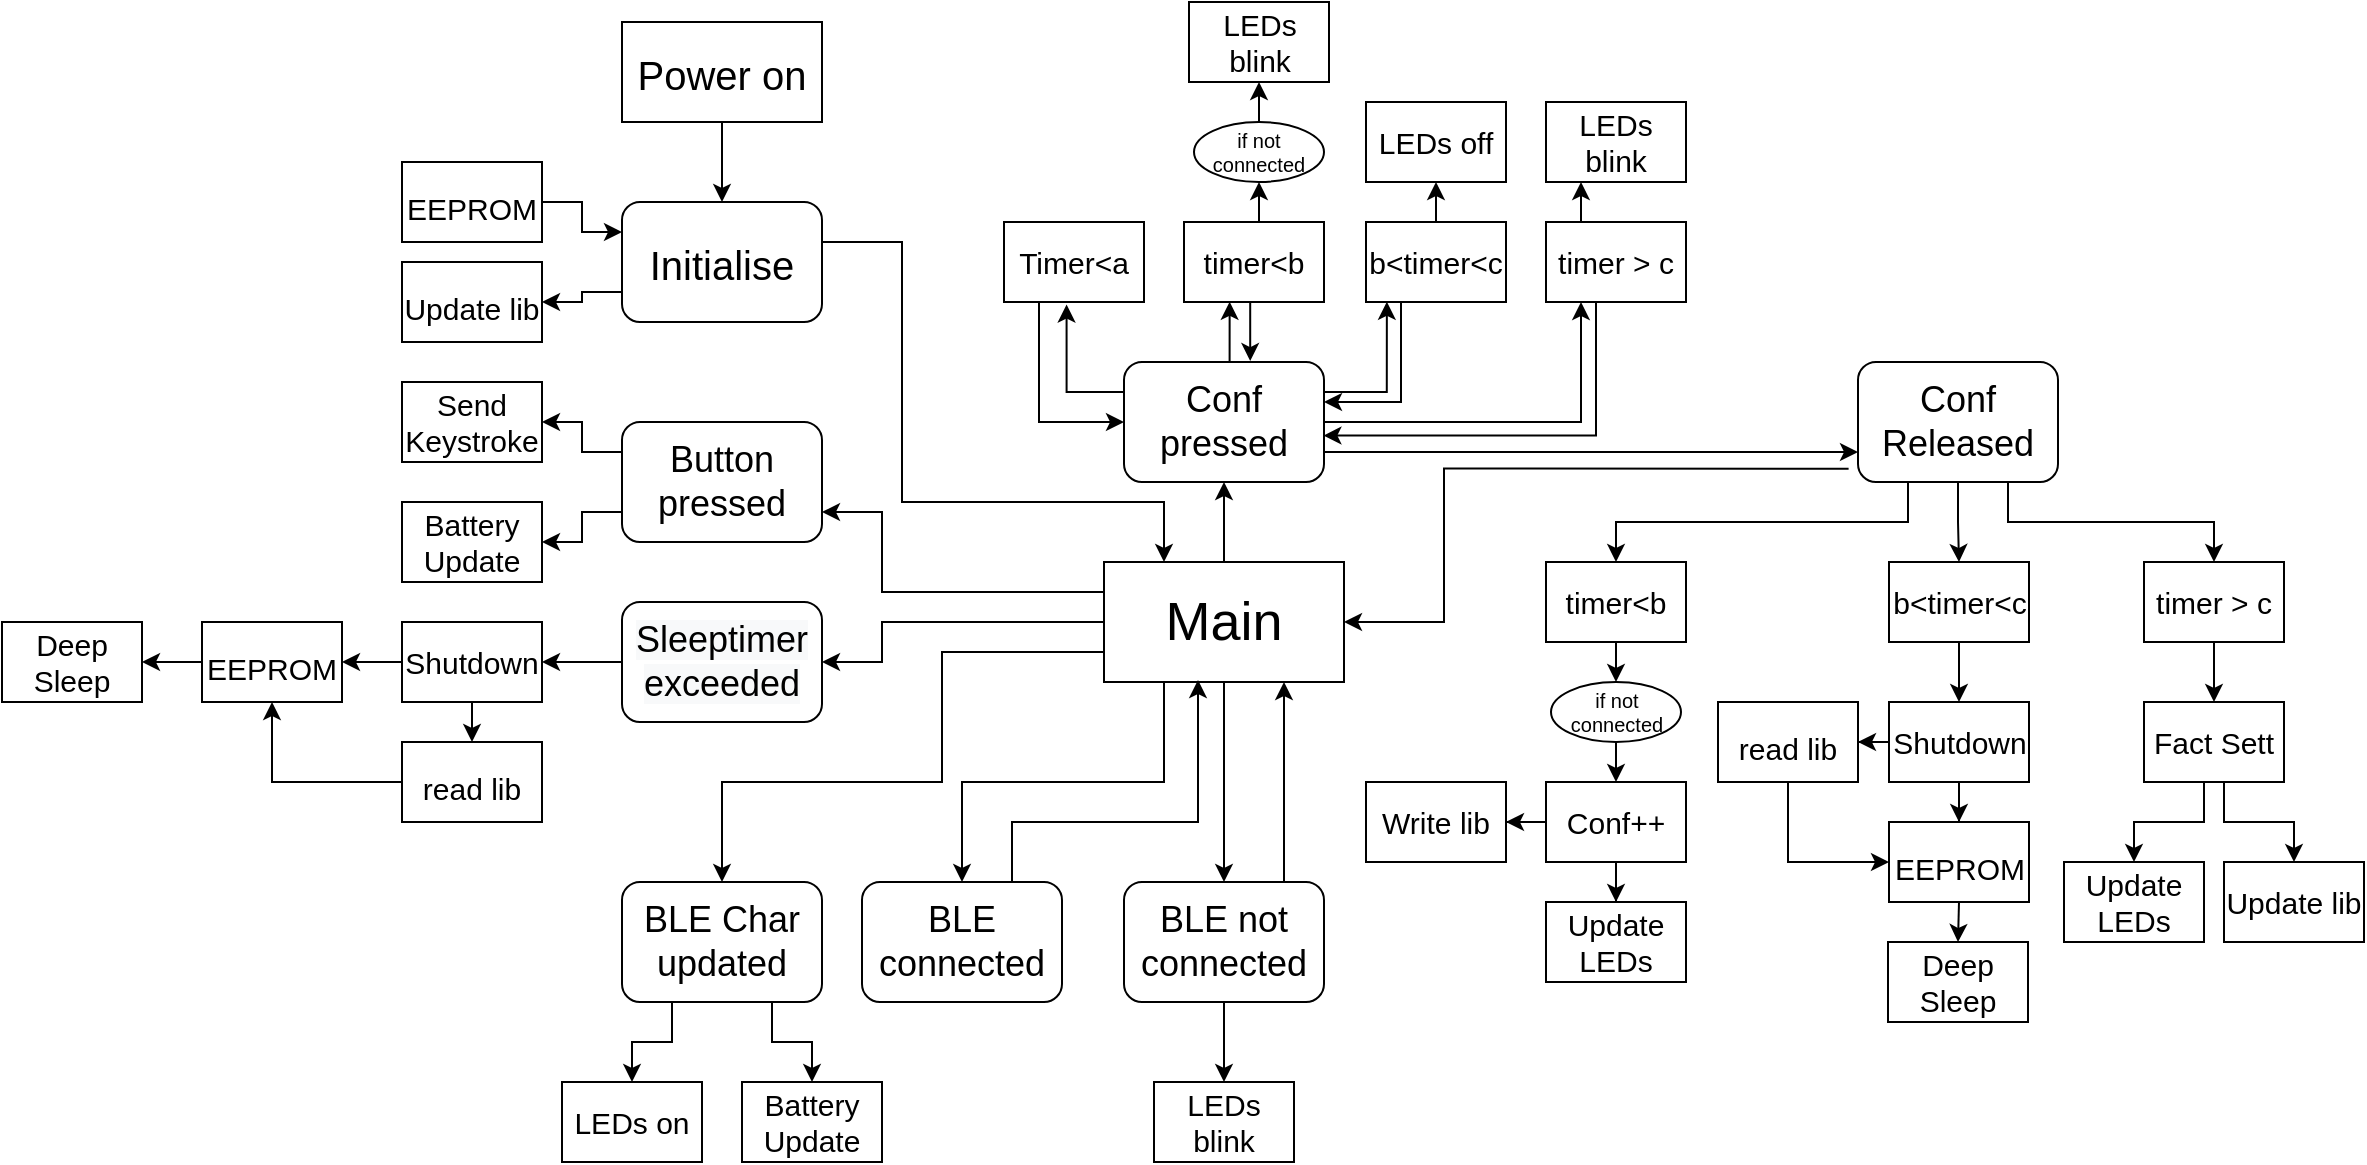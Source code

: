 <mxfile version="15.8.6" type="device"><diagram id="Z94yjj-HfkPt6-_1WQHR" name="Page-1"><mxGraphModel dx="2249" dy="762" grid="1" gridSize="10" guides="1" tooltips="1" connect="1" arrows="1" fold="1" page="1" pageScale="1" pageWidth="827" pageHeight="1169" math="0" shadow="0"><root><mxCell id="0"/><mxCell id="1" parent="0"/><mxCell id="6Ux2BfcbhiUZ5NhxdtOk-13" style="edgeStyle=orthogonalEdgeStyle;rounded=0;orthogonalLoop=1;jettySize=auto;html=1;fontSize=18;" parent="1" source="6Ux2BfcbhiUZ5NhxdtOk-1" target="6Ux2BfcbhiUZ5NhxdtOk-12" edge="1"><mxGeometry relative="1" as="geometry"/></mxCell><mxCell id="6Ux2BfcbhiUZ5NhxdtOk-123" style="edgeStyle=orthogonalEdgeStyle;rounded=0;orthogonalLoop=1;jettySize=auto;html=1;exitX=0;exitY=0.5;exitDx=0;exitDy=0;entryX=1;entryY=0.5;entryDx=0;entryDy=0;fontSize=15;" parent="1" source="6Ux2BfcbhiUZ5NhxdtOk-1" target="6Ux2BfcbhiUZ5NhxdtOk-120" edge="1"><mxGeometry relative="1" as="geometry"><Array as="points"><mxPoint x="360" y="390"/><mxPoint x="360" y="410"/></Array></mxGeometry></mxCell><mxCell id="6Ux2BfcbhiUZ5NhxdtOk-124" style="edgeStyle=orthogonalEdgeStyle;rounded=0;orthogonalLoop=1;jettySize=auto;html=1;exitX=0;exitY=0.75;exitDx=0;exitDy=0;fontSize=15;" parent="1" source="6Ux2BfcbhiUZ5NhxdtOk-1" edge="1"><mxGeometry relative="1" as="geometry"><mxPoint x="280" y="520" as="targetPoint"/><Array as="points"><mxPoint x="390" y="405"/><mxPoint x="390" y="470"/><mxPoint x="280" y="470"/></Array></mxGeometry></mxCell><mxCell id="6Ux2BfcbhiUZ5NhxdtOk-125" style="edgeStyle=orthogonalEdgeStyle;rounded=0;orthogonalLoop=1;jettySize=auto;html=1;exitX=0.25;exitY=1;exitDx=0;exitDy=0;entryX=0.5;entryY=0;entryDx=0;entryDy=0;fontSize=15;" parent="1" source="6Ux2BfcbhiUZ5NhxdtOk-1" target="6Ux2BfcbhiUZ5NhxdtOk-118" edge="1"><mxGeometry relative="1" as="geometry"/></mxCell><mxCell id="6Ux2BfcbhiUZ5NhxdtOk-126" style="edgeStyle=orthogonalEdgeStyle;rounded=0;orthogonalLoop=1;jettySize=auto;html=1;exitX=0.5;exitY=1;exitDx=0;exitDy=0;entryX=0.5;entryY=0;entryDx=0;entryDy=0;fontSize=15;" parent="1" source="6Ux2BfcbhiUZ5NhxdtOk-1" target="6Ux2BfcbhiUZ5NhxdtOk-119" edge="1"><mxGeometry relative="1" as="geometry"/></mxCell><mxCell id="6Ux2BfcbhiUZ5NhxdtOk-161" style="edgeStyle=orthogonalEdgeStyle;rounded=0;orthogonalLoop=1;jettySize=auto;html=1;exitX=0;exitY=0.25;exitDx=0;exitDy=0;entryX=1;entryY=0.75;entryDx=0;entryDy=0;fontSize=15;" parent="1" source="6Ux2BfcbhiUZ5NhxdtOk-1" target="6Ux2BfcbhiUZ5NhxdtOk-160" edge="1"><mxGeometry relative="1" as="geometry"><Array as="points"><mxPoint x="360" y="375"/><mxPoint x="360" y="335"/></Array></mxGeometry></mxCell><mxCell id="6Ux2BfcbhiUZ5NhxdtOk-1" value="&lt;font style=&quot;font-size: 27px&quot;&gt;Main&lt;/font&gt;" style="rounded=0;whiteSpace=wrap;html=1;fontSize=27;" parent="1" vertex="1"><mxGeometry x="471" y="360" width="120" height="60" as="geometry"/></mxCell><mxCell id="6Ux2BfcbhiUZ5NhxdtOk-11" style="edgeStyle=orthogonalEdgeStyle;rounded=0;orthogonalLoop=1;jettySize=auto;html=1;exitX=0;exitY=0.75;exitDx=0;exitDy=0;entryX=1;entryY=0.5;entryDx=0;entryDy=0;fontSize=20;" parent="1" source="6Ux2BfcbhiUZ5NhxdtOk-2" target="6Ux2BfcbhiUZ5NhxdtOk-9" edge="1"><mxGeometry relative="1" as="geometry"/></mxCell><mxCell id="6Ux2BfcbhiUZ5NhxdtOk-157" style="edgeStyle=orthogonalEdgeStyle;rounded=0;orthogonalLoop=1;jettySize=auto;html=1;exitX=1;exitY=0.5;exitDx=0;exitDy=0;entryX=0.25;entryY=0;entryDx=0;entryDy=0;fontSize=15;" parent="1" source="6Ux2BfcbhiUZ5NhxdtOk-2" target="6Ux2BfcbhiUZ5NhxdtOk-1" edge="1"><mxGeometry relative="1" as="geometry"><Array as="points"><mxPoint x="370" y="200"/><mxPoint x="370" y="330"/><mxPoint x="501" y="330"/></Array></mxGeometry></mxCell><mxCell id="6Ux2BfcbhiUZ5NhxdtOk-2" value="&lt;font style=&quot;font-size: 20px&quot;&gt;Initialise&lt;/font&gt;" style="rounded=1;whiteSpace=wrap;html=1;fontSize=27;" parent="1" vertex="1"><mxGeometry x="230" y="180" width="100" height="60" as="geometry"/></mxCell><mxCell id="6Ux2BfcbhiUZ5NhxdtOk-6" style="edgeStyle=orthogonalEdgeStyle;rounded=0;orthogonalLoop=1;jettySize=auto;html=1;fontSize=20;" parent="1" source="6Ux2BfcbhiUZ5NhxdtOk-5" target="6Ux2BfcbhiUZ5NhxdtOk-2" edge="1"><mxGeometry relative="1" as="geometry"/></mxCell><mxCell id="6Ux2BfcbhiUZ5NhxdtOk-5" value="&lt;font style=&quot;font-size: 20px&quot;&gt;Power on&lt;/font&gt;" style="rounded=0;whiteSpace=wrap;html=1;fontSize=27;" parent="1" vertex="1"><mxGeometry x="230" y="90" width="100" height="50" as="geometry"/></mxCell><mxCell id="6Ux2BfcbhiUZ5NhxdtOk-8" style="edgeStyle=orthogonalEdgeStyle;rounded=0;orthogonalLoop=1;jettySize=auto;html=1;fontSize=20;entryX=0;entryY=0.25;entryDx=0;entryDy=0;" parent="1" source="6Ux2BfcbhiUZ5NhxdtOk-7" target="6Ux2BfcbhiUZ5NhxdtOk-2" edge="1"><mxGeometry relative="1" as="geometry"/></mxCell><mxCell id="6Ux2BfcbhiUZ5NhxdtOk-7" value="&lt;font style=&quot;font-size: 15px&quot;&gt;EEPROM&lt;/font&gt;" style="rounded=0;whiteSpace=wrap;html=1;fontSize=27;" parent="1" vertex="1"><mxGeometry x="120" y="160" width="70" height="40" as="geometry"/></mxCell><mxCell id="6Ux2BfcbhiUZ5NhxdtOk-9" value="&lt;font style=&quot;font-size: 15px&quot;&gt;Update lib&lt;/font&gt;" style="rounded=0;whiteSpace=wrap;html=1;fontSize=27;" parent="1" vertex="1"><mxGeometry x="120" y="210" width="70" height="40" as="geometry"/></mxCell><mxCell id="6Ux2BfcbhiUZ5NhxdtOk-54" style="edgeStyle=orthogonalEdgeStyle;rounded=0;orthogonalLoop=1;jettySize=auto;html=1;exitX=0;exitY=0.25;exitDx=0;exitDy=0;entryX=0.447;entryY=1.032;entryDx=0;entryDy=0;entryPerimeter=0;fontSize=15;" parent="1" source="6Ux2BfcbhiUZ5NhxdtOk-12" target="6Ux2BfcbhiUZ5NhxdtOk-50" edge="1"><mxGeometry relative="1" as="geometry"/></mxCell><mxCell id="6Ux2BfcbhiUZ5NhxdtOk-56" value="" style="edgeStyle=orthogonalEdgeStyle;rounded=0;orthogonalLoop=1;jettySize=auto;html=1;fontSize=15;" parent="1" source="6Ux2BfcbhiUZ5NhxdtOk-12" target="6Ux2BfcbhiUZ5NhxdtOk-55" edge="1"><mxGeometry relative="1" as="geometry"><Array as="points"><mxPoint x="621" y="305"/><mxPoint x="621" y="305"/></Array></mxGeometry></mxCell><mxCell id="6Ux2BfcbhiUZ5NhxdtOk-61" style="edgeStyle=orthogonalEdgeStyle;rounded=0;orthogonalLoop=1;jettySize=auto;html=1;exitX=1;exitY=0.25;exitDx=0;exitDy=0;entryX=0.149;entryY=0.997;entryDx=0;entryDy=0;entryPerimeter=0;fontSize=15;" parent="1" source="6Ux2BfcbhiUZ5NhxdtOk-12" target="6Ux2BfcbhiUZ5NhxdtOk-21" edge="1"><mxGeometry relative="1" as="geometry"/></mxCell><mxCell id="6Ux2BfcbhiUZ5NhxdtOk-63" style="edgeStyle=orthogonalEdgeStyle;rounded=0;orthogonalLoop=1;jettySize=auto;html=1;exitX=1;exitY=0.5;exitDx=0;exitDy=0;entryX=0.25;entryY=1;entryDx=0;entryDy=0;fontSize=15;" parent="1" source="6Ux2BfcbhiUZ5NhxdtOk-12" target="6Ux2BfcbhiUZ5NhxdtOk-30" edge="1"><mxGeometry relative="1" as="geometry"/></mxCell><mxCell id="6Ux2BfcbhiUZ5NhxdtOk-67" style="edgeStyle=orthogonalEdgeStyle;rounded=0;orthogonalLoop=1;jettySize=auto;html=1;exitX=0.5;exitY=0;exitDx=0;exitDy=0;entryX=0.326;entryY=0.997;entryDx=0;entryDy=0;entryPerimeter=0;fontSize=15;" parent="1" source="6Ux2BfcbhiUZ5NhxdtOk-12" target="6Ux2BfcbhiUZ5NhxdtOk-66" edge="1"><mxGeometry relative="1" as="geometry"/></mxCell><mxCell id="6Ux2BfcbhiUZ5NhxdtOk-12" value="&lt;font style=&quot;font-size: 18px&quot;&gt;Conf pressed&lt;/font&gt;" style="rounded=1;whiteSpace=wrap;html=1;fontSize=18;" parent="1" vertex="1"><mxGeometry x="481" y="260" width="100" height="60" as="geometry"/></mxCell><mxCell id="6Ux2BfcbhiUZ5NhxdtOk-24" style="edgeStyle=orthogonalEdgeStyle;rounded=0;orthogonalLoop=1;jettySize=auto;html=1;exitX=0.5;exitY=0;exitDx=0;exitDy=0;entryX=0.5;entryY=1;entryDx=0;entryDy=0;fontSize=15;" parent="1" source="6Ux2BfcbhiUZ5NhxdtOk-21" target="6Ux2BfcbhiUZ5NhxdtOk-23" edge="1"><mxGeometry relative="1" as="geometry"/></mxCell><mxCell id="6Ux2BfcbhiUZ5NhxdtOk-62" style="edgeStyle=orthogonalEdgeStyle;rounded=0;orthogonalLoop=1;jettySize=auto;html=1;exitX=0.25;exitY=1;exitDx=0;exitDy=0;entryX=1;entryY=0.333;entryDx=0;entryDy=0;entryPerimeter=0;fontSize=15;" parent="1" source="6Ux2BfcbhiUZ5NhxdtOk-21" target="6Ux2BfcbhiUZ5NhxdtOk-12" edge="1"><mxGeometry relative="1" as="geometry"/></mxCell><mxCell id="6Ux2BfcbhiUZ5NhxdtOk-21" value="&lt;font style=&quot;font-size: 15px&quot;&gt;b&amp;lt;timer&amp;lt;c&lt;/font&gt;" style="rounded=0;whiteSpace=wrap;html=1;fontSize=10;" parent="1" vertex="1"><mxGeometry x="602" y="190" width="70" height="40" as="geometry"/></mxCell><mxCell id="6Ux2BfcbhiUZ5NhxdtOk-23" value="LEDs off" style="rounded=0;whiteSpace=wrap;html=1;fontSize=15;" parent="1" vertex="1"><mxGeometry x="602" y="130" width="70" height="40" as="geometry"/></mxCell><mxCell id="6Ux2BfcbhiUZ5NhxdtOk-39" style="edgeStyle=orthogonalEdgeStyle;rounded=0;orthogonalLoop=1;jettySize=auto;html=1;exitX=0.25;exitY=0;exitDx=0;exitDy=0;entryX=0.25;entryY=1;entryDx=0;entryDy=0;fontSize=15;" parent="1" source="6Ux2BfcbhiUZ5NhxdtOk-30" target="6Ux2BfcbhiUZ5NhxdtOk-34" edge="1"><mxGeometry relative="1" as="geometry"/></mxCell><mxCell id="6Ux2BfcbhiUZ5NhxdtOk-65" style="edgeStyle=orthogonalEdgeStyle;rounded=0;orthogonalLoop=1;jettySize=auto;html=1;entryX=0.997;entryY=0.613;entryDx=0;entryDy=0;entryPerimeter=0;fontSize=15;" parent="1" source="6Ux2BfcbhiUZ5NhxdtOk-30" target="6Ux2BfcbhiUZ5NhxdtOk-12" edge="1"><mxGeometry relative="1" as="geometry"><Array as="points"><mxPoint x="717" y="297"/></Array></mxGeometry></mxCell><mxCell id="6Ux2BfcbhiUZ5NhxdtOk-30" value="timer &amp;gt; c" style="rounded=0;whiteSpace=wrap;html=1;fontSize=15;" parent="1" vertex="1"><mxGeometry x="692" y="190" width="70" height="40" as="geometry"/></mxCell><mxCell id="6Ux2BfcbhiUZ5NhxdtOk-34" value="LEDs&lt;br&gt;blink" style="rounded=0;whiteSpace=wrap;html=1;fontSize=15;" parent="1" vertex="1"><mxGeometry x="692" y="130" width="70" height="40" as="geometry"/></mxCell><mxCell id="6Ux2BfcbhiUZ5NhxdtOk-53" style="edgeStyle=orthogonalEdgeStyle;rounded=0;orthogonalLoop=1;jettySize=auto;html=1;exitX=0.25;exitY=1;exitDx=0;exitDy=0;entryX=0;entryY=0.5;entryDx=0;entryDy=0;fontSize=15;" parent="1" source="6Ux2BfcbhiUZ5NhxdtOk-50" target="6Ux2BfcbhiUZ5NhxdtOk-12" edge="1"><mxGeometry relative="1" as="geometry"/></mxCell><mxCell id="6Ux2BfcbhiUZ5NhxdtOk-50" value="&lt;font style=&quot;font-size: 15px&quot;&gt;Timer&amp;lt;a&lt;/font&gt;" style="rounded=0;whiteSpace=wrap;html=1;fontSize=10;" parent="1" vertex="1"><mxGeometry x="421" y="190" width="70" height="40" as="geometry"/></mxCell><mxCell id="6Ux2BfcbhiUZ5NhxdtOk-82" style="edgeStyle=orthogonalEdgeStyle;rounded=0;orthogonalLoop=1;jettySize=auto;html=1;exitX=0.25;exitY=1;exitDx=0;exitDy=0;entryX=0.5;entryY=0;entryDx=0;entryDy=0;fontSize=15;" parent="1" source="6Ux2BfcbhiUZ5NhxdtOk-55" target="6Ux2BfcbhiUZ5NhxdtOk-81" edge="1"><mxGeometry relative="1" as="geometry"/></mxCell><mxCell id="6Ux2BfcbhiUZ5NhxdtOk-84" style="edgeStyle=orthogonalEdgeStyle;rounded=0;orthogonalLoop=1;jettySize=auto;html=1;exitX=0.75;exitY=1;exitDx=0;exitDy=0;entryX=0.5;entryY=0;entryDx=0;entryDy=0;fontSize=15;" parent="1" source="6Ux2BfcbhiUZ5NhxdtOk-55" target="6Ux2BfcbhiUZ5NhxdtOk-80" edge="1"><mxGeometry relative="1" as="geometry"/></mxCell><mxCell id="6Ux2BfcbhiUZ5NhxdtOk-116" style="edgeStyle=orthogonalEdgeStyle;rounded=0;orthogonalLoop=1;jettySize=auto;html=1;exitX=-0.047;exitY=0.889;exitDx=0;exitDy=0;entryX=1;entryY=0.5;entryDx=0;entryDy=0;fontSize=15;exitPerimeter=0;" parent="1" source="6Ux2BfcbhiUZ5NhxdtOk-55" target="6Ux2BfcbhiUZ5NhxdtOk-1" edge="1"><mxGeometry relative="1" as="geometry"><Array as="points"><mxPoint x="641" y="313"/><mxPoint x="641" y="390"/></Array></mxGeometry></mxCell><mxCell id="6Ux2BfcbhiUZ5NhxdtOk-156" style="edgeStyle=orthogonalEdgeStyle;rounded=0;orthogonalLoop=1;jettySize=auto;html=1;exitX=0.5;exitY=1;exitDx=0;exitDy=0;entryX=0.5;entryY=0;entryDx=0;entryDy=0;fontSize=15;" parent="1" source="6Ux2BfcbhiUZ5NhxdtOk-55" target="6Ux2BfcbhiUZ5NhxdtOk-154" edge="1"><mxGeometry relative="1" as="geometry"/></mxCell><mxCell id="6Ux2BfcbhiUZ5NhxdtOk-55" value="Conf Released" style="whiteSpace=wrap;html=1;rounded=1;fontSize=18;" parent="1" vertex="1"><mxGeometry x="848" y="260" width="100" height="60" as="geometry"/></mxCell><mxCell id="6Ux2BfcbhiUZ5NhxdtOk-68" style="edgeStyle=orthogonalEdgeStyle;rounded=0;orthogonalLoop=1;jettySize=auto;html=1;exitX=0.5;exitY=1;exitDx=0;exitDy=0;entryX=0.631;entryY=-0.008;entryDx=0;entryDy=0;entryPerimeter=0;fontSize=15;" parent="1" source="6Ux2BfcbhiUZ5NhxdtOk-66" target="6Ux2BfcbhiUZ5NhxdtOk-12" edge="1"><mxGeometry relative="1" as="geometry"/></mxCell><mxCell id="6Ux2BfcbhiUZ5NhxdtOk-73" style="edgeStyle=orthogonalEdgeStyle;rounded=0;orthogonalLoop=1;jettySize=auto;html=1;exitX=0.5;exitY=0;exitDx=0;exitDy=0;entryX=0.5;entryY=1;entryDx=0;entryDy=0;fontSize=15;" parent="1" source="6Ux2BfcbhiUZ5NhxdtOk-66" target="6Ux2BfcbhiUZ5NhxdtOk-71" edge="1"><mxGeometry relative="1" as="geometry"/></mxCell><mxCell id="6Ux2BfcbhiUZ5NhxdtOk-66" value="&lt;font style=&quot;font-size: 15px&quot;&gt;timer&amp;lt;b&lt;/font&gt;" style="rounded=0;whiteSpace=wrap;html=1;fontSize=10;" parent="1" vertex="1"><mxGeometry x="511" y="190" width="70" height="40" as="geometry"/></mxCell><mxCell id="6Ux2BfcbhiUZ5NhxdtOk-75" style="edgeStyle=orthogonalEdgeStyle;rounded=0;orthogonalLoop=1;jettySize=auto;html=1;exitX=0.5;exitY=0;exitDx=0;exitDy=0;entryX=0.5;entryY=1;entryDx=0;entryDy=0;fontSize=15;" parent="1" source="6Ux2BfcbhiUZ5NhxdtOk-71" target="6Ux2BfcbhiUZ5NhxdtOk-74" edge="1"><mxGeometry relative="1" as="geometry"/></mxCell><mxCell id="6Ux2BfcbhiUZ5NhxdtOk-71" value="if not connected" style="ellipse;whiteSpace=wrap;html=1;rounded=0;fontSize=10;" parent="1" vertex="1"><mxGeometry x="516" y="140" width="65" height="30" as="geometry"/></mxCell><mxCell id="6Ux2BfcbhiUZ5NhxdtOk-74" value="LEDs blink" style="rounded=0;whiteSpace=wrap;html=1;fontSize=15;" parent="1" vertex="1"><mxGeometry x="513.5" y="80" width="70" height="40" as="geometry"/></mxCell><mxCell id="6Ux2BfcbhiUZ5NhxdtOk-113" style="edgeStyle=orthogonalEdgeStyle;rounded=0;orthogonalLoop=1;jettySize=auto;html=1;exitX=0.25;exitY=1;exitDx=0;exitDy=0;fontSize=15;" parent="1" source="6Ux2BfcbhiUZ5NhxdtOk-76" target="6Ux2BfcbhiUZ5NhxdtOk-78" edge="1"><mxGeometry relative="1" as="geometry"><Array as="points"><mxPoint x="1021" y="470"/><mxPoint x="1021" y="490"/><mxPoint x="986" y="490"/></Array></mxGeometry></mxCell><mxCell id="6Ux2BfcbhiUZ5NhxdtOk-115" style="edgeStyle=orthogonalEdgeStyle;rounded=0;orthogonalLoop=1;jettySize=auto;html=1;exitX=0.75;exitY=1;exitDx=0;exitDy=0;entryX=0.5;entryY=0;entryDx=0;entryDy=0;fontSize=15;" parent="1" source="6Ux2BfcbhiUZ5NhxdtOk-76" target="6Ux2BfcbhiUZ5NhxdtOk-77" edge="1"><mxGeometry relative="1" as="geometry"><Array as="points"><mxPoint x="1031" y="470"/><mxPoint x="1031" y="490"/><mxPoint x="1066" y="490"/></Array></mxGeometry></mxCell><mxCell id="6Ux2BfcbhiUZ5NhxdtOk-76" value="Fact Sett" style="rounded=0;whiteSpace=wrap;html=1;fontSize=15;" parent="1" vertex="1"><mxGeometry x="991" y="430" width="70" height="40" as="geometry"/></mxCell><mxCell id="6Ux2BfcbhiUZ5NhxdtOk-77" value="Update lib" style="rounded=0;whiteSpace=wrap;html=1;fontSize=15;" parent="1" vertex="1"><mxGeometry x="1031" y="510" width="70" height="40" as="geometry"/></mxCell><mxCell id="6Ux2BfcbhiUZ5NhxdtOk-78" value="Update LEDs" style="rounded=0;whiteSpace=wrap;html=1;fontSize=15;" parent="1" vertex="1"><mxGeometry x="951" y="510" width="70" height="40" as="geometry"/></mxCell><mxCell id="6Ux2BfcbhiUZ5NhxdtOk-105" style="edgeStyle=orthogonalEdgeStyle;rounded=0;orthogonalLoop=1;jettySize=auto;html=1;exitX=0.5;exitY=1;exitDx=0;exitDy=0;fontSize=15;" parent="1" source="6Ux2BfcbhiUZ5NhxdtOk-79" target="6Ux2BfcbhiUZ5NhxdtOk-94" edge="1"><mxGeometry relative="1" as="geometry"/></mxCell><mxCell id="6Ux2BfcbhiUZ5NhxdtOk-106" style="edgeStyle=orthogonalEdgeStyle;rounded=0;orthogonalLoop=1;jettySize=auto;html=1;exitX=0;exitY=0.5;exitDx=0;exitDy=0;fontSize=15;" parent="1" source="6Ux2BfcbhiUZ5NhxdtOk-79" target="6Ux2BfcbhiUZ5NhxdtOk-96" edge="1"><mxGeometry relative="1" as="geometry"/></mxCell><mxCell id="6Ux2BfcbhiUZ5NhxdtOk-79" value="&lt;font style=&quot;font-size: 15px&quot;&gt;Shutdown&lt;/font&gt;" style="rounded=0;whiteSpace=wrap;html=1;fontSize=10;" parent="1" vertex="1"><mxGeometry x="863.5" y="430" width="70" height="40" as="geometry"/></mxCell><mxCell id="6Ux2BfcbhiUZ5NhxdtOk-108" style="edgeStyle=orthogonalEdgeStyle;rounded=0;orthogonalLoop=1;jettySize=auto;html=1;exitX=0.5;exitY=1;exitDx=0;exitDy=0;fontSize=15;" parent="1" source="6Ux2BfcbhiUZ5NhxdtOk-80" target="6Ux2BfcbhiUZ5NhxdtOk-76" edge="1"><mxGeometry relative="1" as="geometry"/></mxCell><mxCell id="6Ux2BfcbhiUZ5NhxdtOk-80" value="timer &amp;gt; c" style="rounded=0;whiteSpace=wrap;html=1;fontSize=15;" parent="1" vertex="1"><mxGeometry x="991" y="360" width="70" height="40" as="geometry"/></mxCell><mxCell id="6Ux2BfcbhiUZ5NhxdtOk-88" style="edgeStyle=orthogonalEdgeStyle;rounded=0;orthogonalLoop=1;jettySize=auto;html=1;exitX=0.5;exitY=1;exitDx=0;exitDy=0;entryX=0.5;entryY=0;entryDx=0;entryDy=0;fontSize=15;" parent="1" source="6Ux2BfcbhiUZ5NhxdtOk-81" target="6Ux2BfcbhiUZ5NhxdtOk-87" edge="1"><mxGeometry relative="1" as="geometry"/></mxCell><mxCell id="6Ux2BfcbhiUZ5NhxdtOk-81" value="&lt;font style=&quot;font-size: 15px&quot;&gt;timer&amp;lt;b&lt;/font&gt;" style="rounded=0;whiteSpace=wrap;html=1;fontSize=10;" parent="1" vertex="1"><mxGeometry x="692" y="360" width="70" height="40" as="geometry"/></mxCell><mxCell id="6Ux2BfcbhiUZ5NhxdtOk-91" value="" style="edgeStyle=orthogonalEdgeStyle;rounded=0;orthogonalLoop=1;jettySize=auto;html=1;fontSize=15;" parent="1" source="6Ux2BfcbhiUZ5NhxdtOk-85" target="6Ux2BfcbhiUZ5NhxdtOk-90" edge="1"><mxGeometry relative="1" as="geometry"/></mxCell><mxCell id="6Ux2BfcbhiUZ5NhxdtOk-93" value="" style="edgeStyle=orthogonalEdgeStyle;rounded=0;orthogonalLoop=1;jettySize=auto;html=1;fontSize=15;" parent="1" source="6Ux2BfcbhiUZ5NhxdtOk-85" target="6Ux2BfcbhiUZ5NhxdtOk-92" edge="1"><mxGeometry relative="1" as="geometry"/></mxCell><mxCell id="6Ux2BfcbhiUZ5NhxdtOk-85" value="&lt;span style=&quot;font-size: 15px&quot;&gt;Conf++&lt;/span&gt;" style="rounded=0;whiteSpace=wrap;html=1;fontSize=10;" parent="1" vertex="1"><mxGeometry x="692" y="470" width="70" height="40" as="geometry"/></mxCell><mxCell id="6Ux2BfcbhiUZ5NhxdtOk-89" style="edgeStyle=orthogonalEdgeStyle;rounded=0;orthogonalLoop=1;jettySize=auto;html=1;exitX=0.5;exitY=1;exitDx=0;exitDy=0;entryX=0.5;entryY=0;entryDx=0;entryDy=0;fontSize=15;" parent="1" source="6Ux2BfcbhiUZ5NhxdtOk-87" target="6Ux2BfcbhiUZ5NhxdtOk-85" edge="1"><mxGeometry relative="1" as="geometry"/></mxCell><mxCell id="6Ux2BfcbhiUZ5NhxdtOk-87" value="if not connected" style="ellipse;whiteSpace=wrap;html=1;rounded=0;fontSize=10;" parent="1" vertex="1"><mxGeometry x="694.5" y="420" width="65" height="30" as="geometry"/></mxCell><mxCell id="6Ux2BfcbhiUZ5NhxdtOk-90" value="&lt;span style=&quot;font-size: 15px&quot;&gt;Write lib&lt;/span&gt;" style="rounded=0;whiteSpace=wrap;html=1;fontSize=10;" parent="1" vertex="1"><mxGeometry x="602" y="470" width="70" height="40" as="geometry"/></mxCell><mxCell id="6Ux2BfcbhiUZ5NhxdtOk-92" value="&lt;span style=&quot;font-size: 15px&quot;&gt;Update LEDs&lt;/span&gt;" style="rounded=0;whiteSpace=wrap;html=1;fontSize=10;" parent="1" vertex="1"><mxGeometry x="692" y="530" width="70" height="40" as="geometry"/></mxCell><mxCell id="6Ux2BfcbhiUZ5NhxdtOk-104" style="edgeStyle=orthogonalEdgeStyle;rounded=0;orthogonalLoop=1;jettySize=auto;html=1;exitX=0.5;exitY=1;exitDx=0;exitDy=0;entryX=0.5;entryY=0;entryDx=0;entryDy=0;fontSize=15;" parent="1" source="6Ux2BfcbhiUZ5NhxdtOk-94" target="6Ux2BfcbhiUZ5NhxdtOk-103" edge="1"><mxGeometry relative="1" as="geometry"/></mxCell><mxCell id="6Ux2BfcbhiUZ5NhxdtOk-94" value="&lt;font style=&quot;font-size: 15px&quot;&gt;EEPROM&lt;/font&gt;" style="rounded=0;whiteSpace=wrap;html=1;fontSize=27;" parent="1" vertex="1"><mxGeometry x="863.5" y="490" width="70" height="40" as="geometry"/></mxCell><mxCell id="6Ux2BfcbhiUZ5NhxdtOk-107" style="edgeStyle=orthogonalEdgeStyle;rounded=0;orthogonalLoop=1;jettySize=auto;html=1;exitX=0.5;exitY=1;exitDx=0;exitDy=0;entryX=0;entryY=0.5;entryDx=0;entryDy=0;fontSize=15;" parent="1" source="6Ux2BfcbhiUZ5NhxdtOk-96" target="6Ux2BfcbhiUZ5NhxdtOk-94" edge="1"><mxGeometry relative="1" as="geometry"/></mxCell><mxCell id="6Ux2BfcbhiUZ5NhxdtOk-96" value="&lt;font style=&quot;font-size: 15px&quot;&gt;read lib&lt;/font&gt;" style="rounded=0;whiteSpace=wrap;html=1;fontSize=27;" parent="1" vertex="1"><mxGeometry x="778" y="430" width="70" height="40" as="geometry"/></mxCell><mxCell id="6Ux2BfcbhiUZ5NhxdtOk-103" value="Deep Sleep" style="rounded=0;whiteSpace=wrap;html=1;fontSize=15;" parent="1" vertex="1"><mxGeometry x="863" y="550" width="70" height="40" as="geometry"/></mxCell><mxCell id="rmOkeVp6PDFHjYnPAG3d-7" style="edgeStyle=orthogonalEdgeStyle;rounded=0;orthogonalLoop=1;jettySize=auto;html=1;exitX=0.25;exitY=1;exitDx=0;exitDy=0;entryX=0.5;entryY=0;entryDx=0;entryDy=0;" parent="1" source="6Ux2BfcbhiUZ5NhxdtOk-117" target="rmOkeVp6PDFHjYnPAG3d-5" edge="1"><mxGeometry relative="1" as="geometry"/></mxCell><mxCell id="rmOkeVp6PDFHjYnPAG3d-8" style="edgeStyle=orthogonalEdgeStyle;rounded=0;orthogonalLoop=1;jettySize=auto;html=1;exitX=0.75;exitY=1;exitDx=0;exitDy=0;entryX=0.5;entryY=0;entryDx=0;entryDy=0;" parent="1" source="6Ux2BfcbhiUZ5NhxdtOk-117" target="rmOkeVp6PDFHjYnPAG3d-6" edge="1"><mxGeometry relative="1" as="geometry"/></mxCell><mxCell id="6Ux2BfcbhiUZ5NhxdtOk-117" value="&lt;font style=&quot;font-size: 18px&quot;&gt;BLE Char updated&lt;br&gt;&lt;/font&gt;" style="rounded=1;whiteSpace=wrap;html=1;fontSize=18;" parent="1" vertex="1"><mxGeometry x="230" y="520" width="100" height="60" as="geometry"/></mxCell><mxCell id="rmOkeVp6PDFHjYnPAG3d-9" style="edgeStyle=orthogonalEdgeStyle;rounded=0;orthogonalLoop=1;jettySize=auto;html=1;exitX=0.75;exitY=0;exitDx=0;exitDy=0;" parent="1" source="6Ux2BfcbhiUZ5NhxdtOk-118" edge="1"><mxGeometry relative="1" as="geometry"><Array as="points"><mxPoint x="425" y="490"/><mxPoint x="518" y="490"/><mxPoint x="518" y="419"/></Array><mxPoint x="518" y="419" as="targetPoint"/></mxGeometry></mxCell><mxCell id="6Ux2BfcbhiUZ5NhxdtOk-118" value="&lt;font style=&quot;font-size: 18px&quot;&gt;BLE connected&lt;/font&gt;" style="rounded=1;whiteSpace=wrap;html=1;fontSize=18;" parent="1" vertex="1"><mxGeometry x="350" y="520" width="100" height="60" as="geometry"/></mxCell><mxCell id="rmOkeVp6PDFHjYnPAG3d-11" style="edgeStyle=orthogonalEdgeStyle;rounded=0;orthogonalLoop=1;jettySize=auto;html=1;exitX=0.5;exitY=1;exitDx=0;exitDy=0;entryX=0.5;entryY=0;entryDx=0;entryDy=0;" parent="1" source="6Ux2BfcbhiUZ5NhxdtOk-119" target="rmOkeVp6PDFHjYnPAG3d-10" edge="1"><mxGeometry relative="1" as="geometry"/></mxCell><mxCell id="FfVvOSu_XLdoD815m5pF-2" style="edgeStyle=orthogonalEdgeStyle;rounded=0;orthogonalLoop=1;jettySize=auto;html=1;exitX=0.75;exitY=0;exitDx=0;exitDy=0;entryX=0.75;entryY=1;entryDx=0;entryDy=0;fontSize=15;" edge="1" parent="1" source="6Ux2BfcbhiUZ5NhxdtOk-119" target="6Ux2BfcbhiUZ5NhxdtOk-1"><mxGeometry relative="1" as="geometry"><Array as="points"><mxPoint x="561" y="520"/></Array></mxGeometry></mxCell><mxCell id="6Ux2BfcbhiUZ5NhxdtOk-119" value="&lt;font style=&quot;font-size: 18px&quot;&gt;BLE not connected&lt;/font&gt;" style="rounded=1;whiteSpace=wrap;html=1;fontSize=18;" parent="1" vertex="1"><mxGeometry x="481" y="520" width="100" height="60" as="geometry"/></mxCell><mxCell id="6Ux2BfcbhiUZ5NhxdtOk-138" style="edgeStyle=orthogonalEdgeStyle;rounded=0;orthogonalLoop=1;jettySize=auto;html=1;exitX=0;exitY=0.5;exitDx=0;exitDy=0;fontSize=15;" parent="1" source="6Ux2BfcbhiUZ5NhxdtOk-120" target="6Ux2BfcbhiUZ5NhxdtOk-137" edge="1"><mxGeometry relative="1" as="geometry"/></mxCell><mxCell id="6Ux2BfcbhiUZ5NhxdtOk-120" value="&#10;&#10;&lt;span style=&quot;color: rgb(0, 0, 0); font-family: helvetica; font-size: 18px; font-style: normal; font-weight: 400; letter-spacing: normal; text-align: center; text-indent: 0px; text-transform: none; word-spacing: 0px; background-color: rgb(248, 249, 250); display: inline; float: none;&quot;&gt;Sleeptimer&lt;/span&gt;&lt;br style=&quot;color: rgb(0, 0, 0); font-family: helvetica; font-size: 18px; font-style: normal; font-weight: 400; letter-spacing: normal; text-align: center; text-indent: 0px; text-transform: none; word-spacing: 0px; background-color: rgb(248, 249, 250);&quot;&gt;&lt;span style=&quot;color: rgb(0, 0, 0); font-family: helvetica; font-size: 18px; font-style: normal; font-weight: 400; letter-spacing: normal; text-align: center; text-indent: 0px; text-transform: none; word-spacing: 0px; background-color: rgb(248, 249, 250); display: inline; float: none;&quot;&gt;exceeded&lt;/span&gt;&#10;&#10;" style="rounded=1;whiteSpace=wrap;html=1;fontSize=18;" parent="1" vertex="1"><mxGeometry x="230" y="380" width="100" height="60" as="geometry"/></mxCell><mxCell id="6Ux2BfcbhiUZ5NhxdtOk-140" style="edgeStyle=orthogonalEdgeStyle;rounded=0;orthogonalLoop=1;jettySize=auto;html=1;exitX=0.5;exitY=1;exitDx=0;exitDy=0;entryX=0.5;entryY=0;entryDx=0;entryDy=0;fontSize=15;" parent="1" source="6Ux2BfcbhiUZ5NhxdtOk-137" target="6Ux2BfcbhiUZ5NhxdtOk-139" edge="1"><mxGeometry relative="1" as="geometry"/></mxCell><mxCell id="6Ux2BfcbhiUZ5NhxdtOk-143" style="edgeStyle=orthogonalEdgeStyle;rounded=0;orthogonalLoop=1;jettySize=auto;html=1;exitX=0;exitY=0.5;exitDx=0;exitDy=0;entryX=1;entryY=0.5;entryDx=0;entryDy=0;fontSize=15;" parent="1" source="6Ux2BfcbhiUZ5NhxdtOk-137" target="6Ux2BfcbhiUZ5NhxdtOk-141" edge="1"><mxGeometry relative="1" as="geometry"/></mxCell><mxCell id="6Ux2BfcbhiUZ5NhxdtOk-137" value="&lt;font style=&quot;font-size: 15px&quot;&gt;Shutdown&lt;/font&gt;" style="rounded=0;whiteSpace=wrap;html=1;fontSize=10;" parent="1" vertex="1"><mxGeometry x="120" y="390" width="70" height="40" as="geometry"/></mxCell><mxCell id="6Ux2BfcbhiUZ5NhxdtOk-142" style="edgeStyle=orthogonalEdgeStyle;rounded=0;orthogonalLoop=1;jettySize=auto;html=1;exitX=0;exitY=0.5;exitDx=0;exitDy=0;entryX=0.5;entryY=1;entryDx=0;entryDy=0;fontSize=15;" parent="1" source="6Ux2BfcbhiUZ5NhxdtOk-139" target="6Ux2BfcbhiUZ5NhxdtOk-141" edge="1"><mxGeometry relative="1" as="geometry"/></mxCell><mxCell id="6Ux2BfcbhiUZ5NhxdtOk-139" value="&lt;font style=&quot;font-size: 15px&quot;&gt;read lib&lt;/font&gt;" style="rounded=0;whiteSpace=wrap;html=1;fontSize=27;" parent="1" vertex="1"><mxGeometry x="120" y="450" width="70" height="40" as="geometry"/></mxCell><mxCell id="6Ux2BfcbhiUZ5NhxdtOk-145" style="edgeStyle=orthogonalEdgeStyle;rounded=0;orthogonalLoop=1;jettySize=auto;html=1;exitX=0;exitY=0.5;exitDx=0;exitDy=0;entryX=1;entryY=0.5;entryDx=0;entryDy=0;fontSize=15;" parent="1" source="6Ux2BfcbhiUZ5NhxdtOk-141" target="6Ux2BfcbhiUZ5NhxdtOk-144" edge="1"><mxGeometry relative="1" as="geometry"/></mxCell><mxCell id="6Ux2BfcbhiUZ5NhxdtOk-141" value="&lt;font style=&quot;font-size: 15px&quot;&gt;EEPROM&lt;/font&gt;" style="rounded=0;whiteSpace=wrap;html=1;fontSize=27;" parent="1" vertex="1"><mxGeometry x="20" y="390" width="70" height="40" as="geometry"/></mxCell><mxCell id="6Ux2BfcbhiUZ5NhxdtOk-144" value="Deep Sleep" style="rounded=0;whiteSpace=wrap;html=1;fontSize=15;" parent="1" vertex="1"><mxGeometry x="-80" y="390" width="70" height="40" as="geometry"/></mxCell><mxCell id="6Ux2BfcbhiUZ5NhxdtOk-155" style="edgeStyle=orthogonalEdgeStyle;rounded=0;orthogonalLoop=1;jettySize=auto;html=1;exitX=0.5;exitY=1;exitDx=0;exitDy=0;entryX=0.5;entryY=0;entryDx=0;entryDy=0;fontSize=15;" parent="1" source="6Ux2BfcbhiUZ5NhxdtOk-154" target="6Ux2BfcbhiUZ5NhxdtOk-79" edge="1"><mxGeometry relative="1" as="geometry"/></mxCell><mxCell id="6Ux2BfcbhiUZ5NhxdtOk-154" value="&lt;font style=&quot;font-size: 15px&quot;&gt;b&amp;lt;timer&amp;lt;c&lt;/font&gt;" style="rounded=0;whiteSpace=wrap;html=1;fontSize=10;" parent="1" vertex="1"><mxGeometry x="863.5" y="360" width="70" height="40" as="geometry"/></mxCell><mxCell id="rmOkeVp6PDFHjYnPAG3d-3" style="edgeStyle=orthogonalEdgeStyle;rounded=0;orthogonalLoop=1;jettySize=auto;html=1;exitX=0;exitY=0.75;exitDx=0;exitDy=0;entryX=1;entryY=0.5;entryDx=0;entryDy=0;" parent="1" source="6Ux2BfcbhiUZ5NhxdtOk-160" target="rmOkeVp6PDFHjYnPAG3d-2" edge="1"><mxGeometry relative="1" as="geometry"/></mxCell><mxCell id="rmOkeVp6PDFHjYnPAG3d-4" style="edgeStyle=orthogonalEdgeStyle;rounded=0;orthogonalLoop=1;jettySize=auto;html=1;exitX=0;exitY=0.25;exitDx=0;exitDy=0;entryX=1;entryY=0.5;entryDx=0;entryDy=0;" parent="1" source="6Ux2BfcbhiUZ5NhxdtOk-160" target="rmOkeVp6PDFHjYnPAG3d-1" edge="1"><mxGeometry relative="1" as="geometry"/></mxCell><mxCell id="6Ux2BfcbhiUZ5NhxdtOk-160" value="&lt;font style=&quot;font-size: 18px&quot;&gt;Button&lt;br&gt;pressed&lt;/font&gt;" style="rounded=1;whiteSpace=wrap;html=1;fontSize=18;" parent="1" vertex="1"><mxGeometry x="230" y="290" width="100" height="60" as="geometry"/></mxCell><mxCell id="rmOkeVp6PDFHjYnPAG3d-1" value="&lt;font style=&quot;font-size: 15px&quot;&gt;Send Keystroke&lt;/font&gt;" style="rounded=0;whiteSpace=wrap;html=1;fontSize=10;" parent="1" vertex="1"><mxGeometry x="120" y="270" width="70" height="40" as="geometry"/></mxCell><mxCell id="rmOkeVp6PDFHjYnPAG3d-2" value="&lt;font style=&quot;font-size: 15px&quot;&gt;Battery Update&lt;/font&gt;" style="rounded=0;whiteSpace=wrap;html=1;fontSize=10;" parent="1" vertex="1"><mxGeometry x="120" y="330" width="70" height="40" as="geometry"/></mxCell><mxCell id="rmOkeVp6PDFHjYnPAG3d-5" value="&lt;span style=&quot;font-size: 15px&quot;&gt;LEDs on&lt;/span&gt;" style="rounded=0;whiteSpace=wrap;html=1;fontSize=10;" parent="1" vertex="1"><mxGeometry x="200" y="620" width="70" height="40" as="geometry"/></mxCell><mxCell id="rmOkeVp6PDFHjYnPAG3d-6" value="&lt;font style=&quot;font-size: 15px&quot;&gt;Battery Update&lt;/font&gt;" style="rounded=0;whiteSpace=wrap;html=1;fontSize=10;" parent="1" vertex="1"><mxGeometry x="290" y="620" width="70" height="40" as="geometry"/></mxCell><mxCell id="rmOkeVp6PDFHjYnPAG3d-10" value="LEDs blink" style="rounded=0;whiteSpace=wrap;html=1;fontSize=15;" parent="1" vertex="1"><mxGeometry x="496" y="620" width="70" height="40" as="geometry"/></mxCell></root></mxGraphModel></diagram></mxfile>